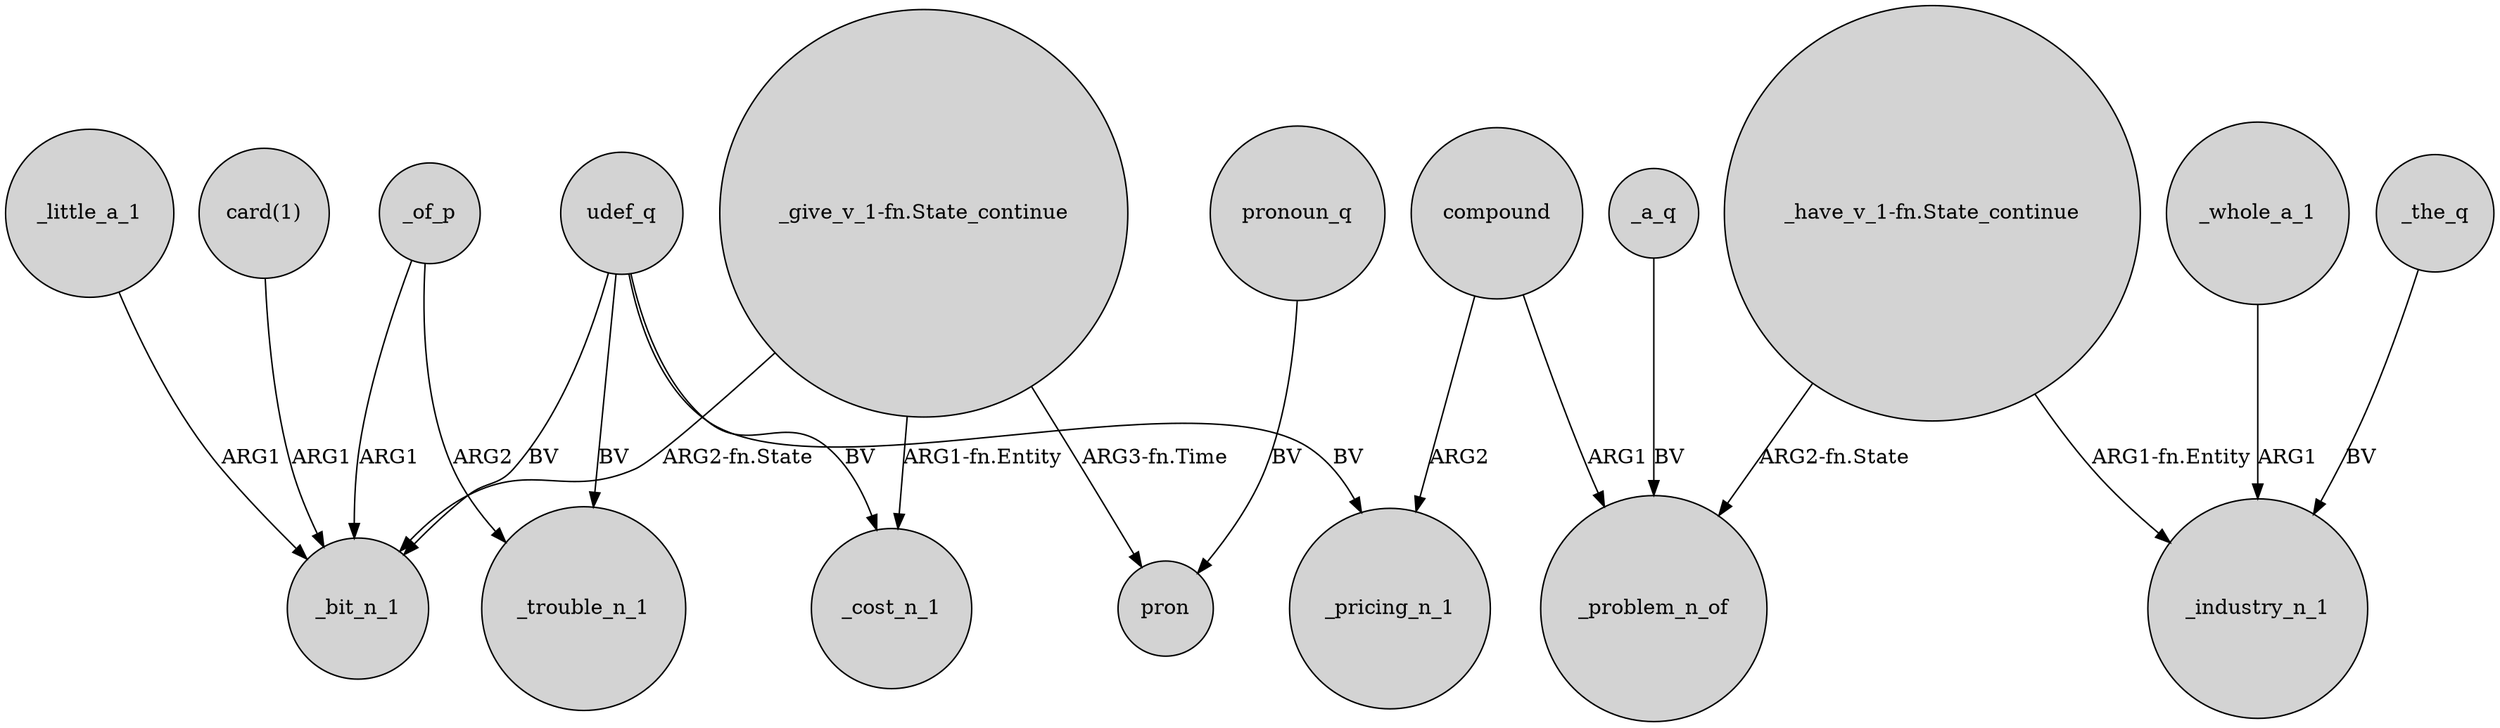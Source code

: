 digraph {
	node [shape=circle style=filled]
	"_give_v_1-fn.State_continue" -> _bit_n_1 [label="ARG2-fn.State"]
	compound -> _pricing_n_1 [label=ARG2]
	"_give_v_1-fn.State_continue" -> pron [label="ARG3-fn.Time"]
	_little_a_1 -> _bit_n_1 [label=ARG1]
	"_have_v_1-fn.State_continue" -> _industry_n_1 [label="ARG1-fn.Entity"]
	_whole_a_1 -> _industry_n_1 [label=ARG1]
	compound -> _problem_n_of [label=ARG1]
	_of_p -> _bit_n_1 [label=ARG1]
	udef_q -> _cost_n_1 [label=BV]
	pronoun_q -> pron [label=BV]
	udef_q -> _pricing_n_1 [label=BV]
	udef_q -> _trouble_n_1 [label=BV]
	"card(1)" -> _bit_n_1 [label=ARG1]
	udef_q -> _bit_n_1 [label=BV]
	_of_p -> _trouble_n_1 [label=ARG2]
	"_have_v_1-fn.State_continue" -> _problem_n_of [label="ARG2-fn.State"]
	_a_q -> _problem_n_of [label=BV]
	_the_q -> _industry_n_1 [label=BV]
	"_give_v_1-fn.State_continue" -> _cost_n_1 [label="ARG1-fn.Entity"]
}
